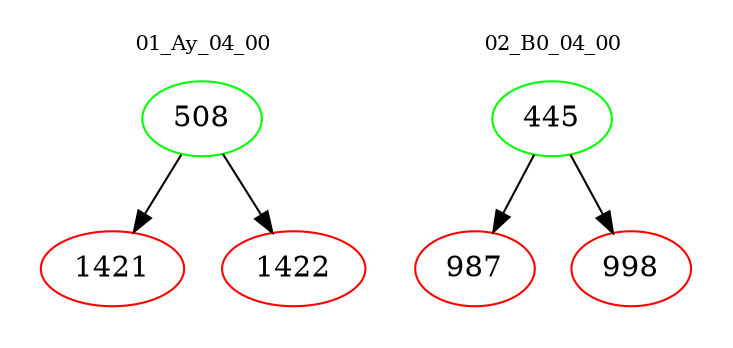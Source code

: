 digraph{
subgraph cluster_0 {
color = white
label = "01_Ay_04_00";
fontsize=10;
T0_508 [label="508", color="green"]
T0_508 -> T0_1421 [color="black"]
T0_1421 [label="1421", color="red"]
T0_508 -> T0_1422 [color="black"]
T0_1422 [label="1422", color="red"]
}
subgraph cluster_1 {
color = white
label = "02_B0_04_00";
fontsize=10;
T1_445 [label="445", color="green"]
T1_445 -> T1_987 [color="black"]
T1_987 [label="987", color="red"]
T1_445 -> T1_998 [color="black"]
T1_998 [label="998", color="red"]
}
}
